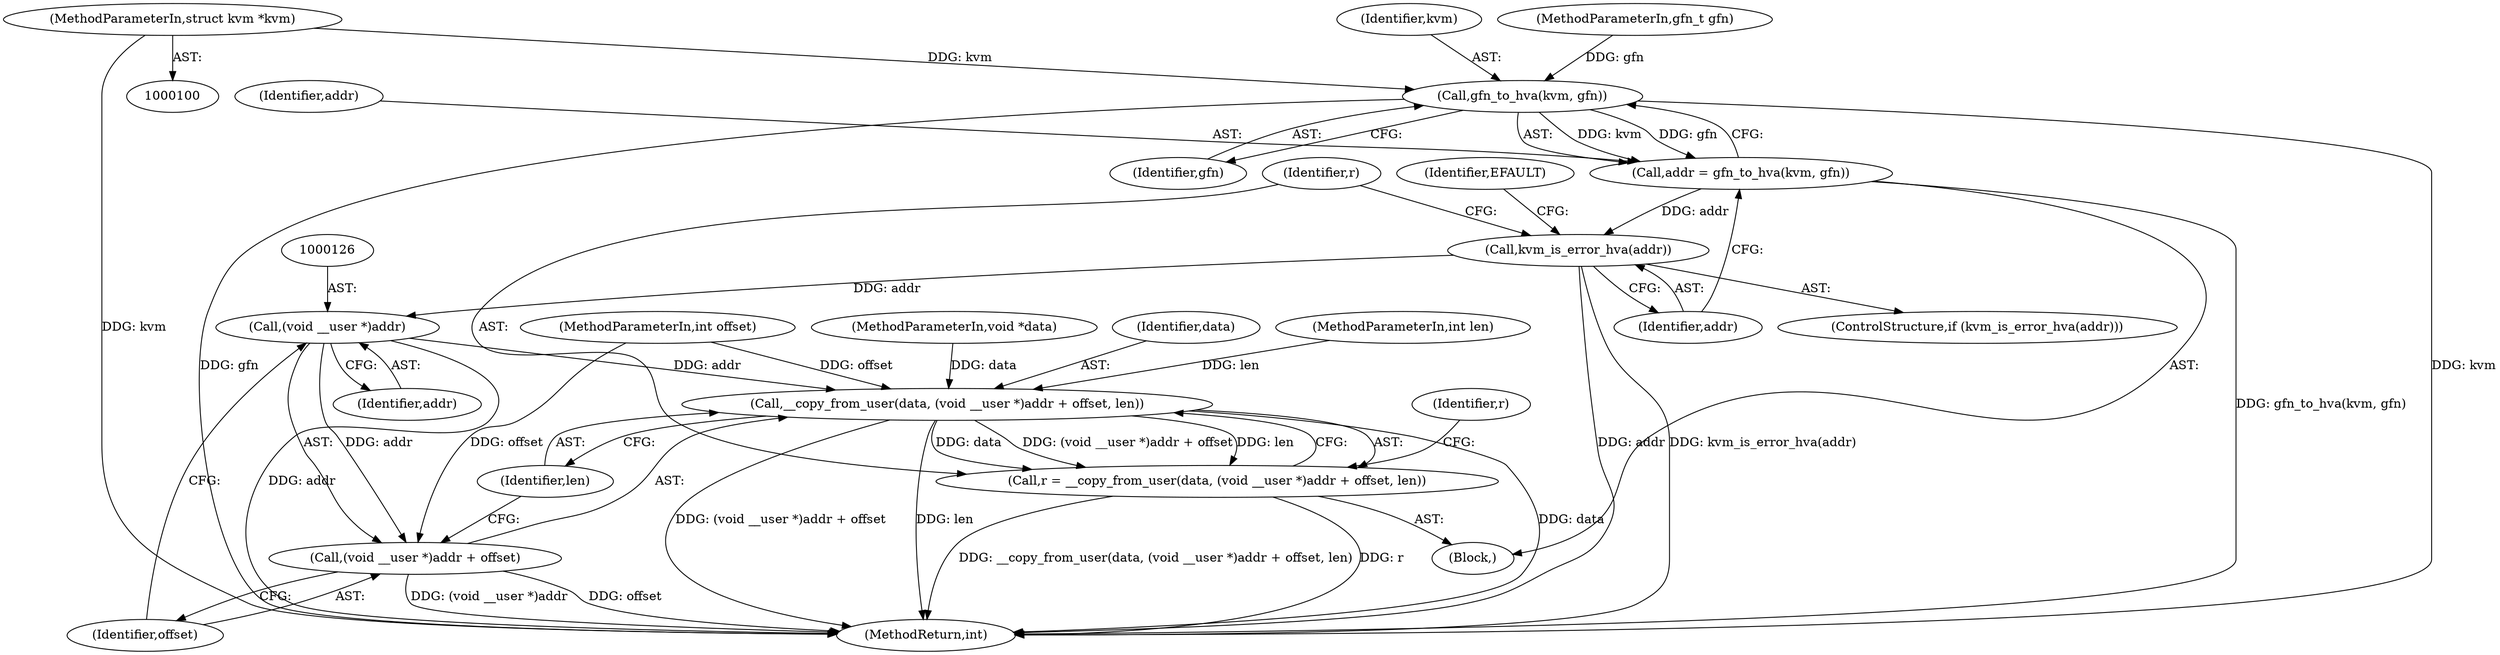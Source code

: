 digraph "0_linux_fa3d315a4ce2c0891cdde262562e710d95fba19e_0@pointer" {
"1000101" [label="(MethodParameterIn,struct kvm *kvm)"];
"1000111" [label="(Call,gfn_to_hva(kvm, gfn))"];
"1000109" [label="(Call,addr = gfn_to_hva(kvm, gfn))"];
"1000115" [label="(Call,kvm_is_error_hva(addr))"];
"1000125" [label="(Call,(void __user *)addr)"];
"1000122" [label="(Call,__copy_from_user(data, (void __user *)addr + offset, len))"];
"1000120" [label="(Call,r = __copy_from_user(data, (void __user *)addr + offset, len))"];
"1000124" [label="(Call,(void __user *)addr + offset)"];
"1000104" [label="(MethodParameterIn,int offset)"];
"1000125" [label="(Call,(void __user *)addr)"];
"1000110" [label="(Identifier,addr)"];
"1000129" [label="(Identifier,len)"];
"1000116" [label="(Identifier,addr)"];
"1000109" [label="(Call,addr = gfn_to_hva(kvm, gfn))"];
"1000102" [label="(MethodParameterIn,gfn_t gfn)"];
"1000128" [label="(Identifier,offset)"];
"1000113" [label="(Identifier,gfn)"];
"1000112" [label="(Identifier,kvm)"];
"1000103" [label="(MethodParameterIn,void *data)"];
"1000127" [label="(Identifier,addr)"];
"1000119" [label="(Identifier,EFAULT)"];
"1000121" [label="(Identifier,r)"];
"1000122" [label="(Call,__copy_from_user(data, (void __user *)addr + offset, len))"];
"1000114" [label="(ControlStructure,if (kvm_is_error_hva(addr)))"];
"1000124" [label="(Call,(void __user *)addr + offset)"];
"1000131" [label="(Identifier,r)"];
"1000111" [label="(Call,gfn_to_hva(kvm, gfn))"];
"1000120" [label="(Call,r = __copy_from_user(data, (void __user *)addr + offset, len))"];
"1000123" [label="(Identifier,data)"];
"1000137" [label="(MethodReturn,int)"];
"1000105" [label="(MethodParameterIn,int len)"];
"1000106" [label="(Block,)"];
"1000115" [label="(Call,kvm_is_error_hva(addr))"];
"1000101" [label="(MethodParameterIn,struct kvm *kvm)"];
"1000101" -> "1000100"  [label="AST: "];
"1000101" -> "1000137"  [label="DDG: kvm"];
"1000101" -> "1000111"  [label="DDG: kvm"];
"1000111" -> "1000109"  [label="AST: "];
"1000111" -> "1000113"  [label="CFG: "];
"1000112" -> "1000111"  [label="AST: "];
"1000113" -> "1000111"  [label="AST: "];
"1000109" -> "1000111"  [label="CFG: "];
"1000111" -> "1000137"  [label="DDG: kvm"];
"1000111" -> "1000137"  [label="DDG: gfn"];
"1000111" -> "1000109"  [label="DDG: kvm"];
"1000111" -> "1000109"  [label="DDG: gfn"];
"1000102" -> "1000111"  [label="DDG: gfn"];
"1000109" -> "1000106"  [label="AST: "];
"1000110" -> "1000109"  [label="AST: "];
"1000116" -> "1000109"  [label="CFG: "];
"1000109" -> "1000137"  [label="DDG: gfn_to_hva(kvm, gfn)"];
"1000109" -> "1000115"  [label="DDG: addr"];
"1000115" -> "1000114"  [label="AST: "];
"1000115" -> "1000116"  [label="CFG: "];
"1000116" -> "1000115"  [label="AST: "];
"1000119" -> "1000115"  [label="CFG: "];
"1000121" -> "1000115"  [label="CFG: "];
"1000115" -> "1000137"  [label="DDG: kvm_is_error_hva(addr)"];
"1000115" -> "1000137"  [label="DDG: addr"];
"1000115" -> "1000125"  [label="DDG: addr"];
"1000125" -> "1000124"  [label="AST: "];
"1000125" -> "1000127"  [label="CFG: "];
"1000126" -> "1000125"  [label="AST: "];
"1000127" -> "1000125"  [label="AST: "];
"1000128" -> "1000125"  [label="CFG: "];
"1000125" -> "1000137"  [label="DDG: addr"];
"1000125" -> "1000122"  [label="DDG: addr"];
"1000125" -> "1000124"  [label="DDG: addr"];
"1000122" -> "1000120"  [label="AST: "];
"1000122" -> "1000129"  [label="CFG: "];
"1000123" -> "1000122"  [label="AST: "];
"1000124" -> "1000122"  [label="AST: "];
"1000129" -> "1000122"  [label="AST: "];
"1000120" -> "1000122"  [label="CFG: "];
"1000122" -> "1000137"  [label="DDG: data"];
"1000122" -> "1000137"  [label="DDG: (void __user *)addr + offset"];
"1000122" -> "1000137"  [label="DDG: len"];
"1000122" -> "1000120"  [label="DDG: data"];
"1000122" -> "1000120"  [label="DDG: (void __user *)addr + offset"];
"1000122" -> "1000120"  [label="DDG: len"];
"1000103" -> "1000122"  [label="DDG: data"];
"1000104" -> "1000122"  [label="DDG: offset"];
"1000105" -> "1000122"  [label="DDG: len"];
"1000120" -> "1000106"  [label="AST: "];
"1000121" -> "1000120"  [label="AST: "];
"1000131" -> "1000120"  [label="CFG: "];
"1000120" -> "1000137"  [label="DDG: __copy_from_user(data, (void __user *)addr + offset, len)"];
"1000120" -> "1000137"  [label="DDG: r"];
"1000124" -> "1000128"  [label="CFG: "];
"1000128" -> "1000124"  [label="AST: "];
"1000129" -> "1000124"  [label="CFG: "];
"1000124" -> "1000137"  [label="DDG: (void __user *)addr"];
"1000124" -> "1000137"  [label="DDG: offset"];
"1000104" -> "1000124"  [label="DDG: offset"];
}
